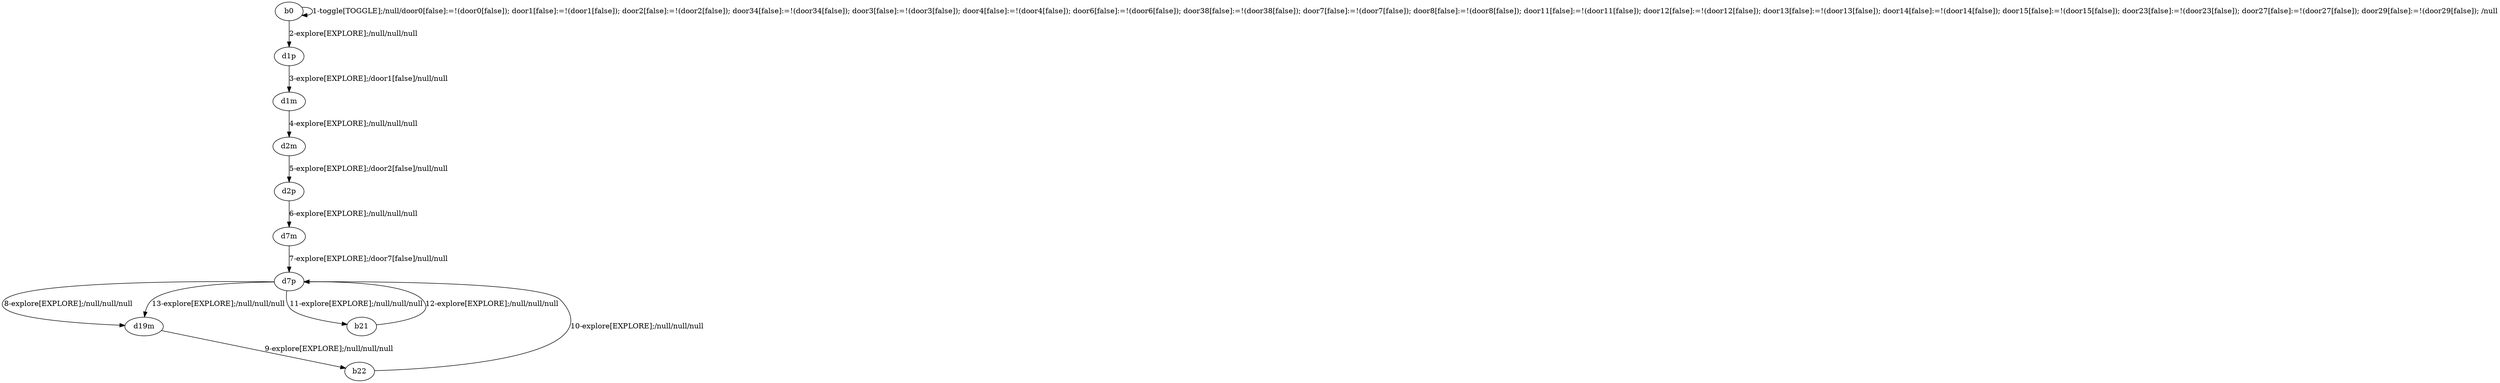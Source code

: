 # Total number of goals covered by this test: 3
# b22 --> d7p
# d19m --> b22
# b21 --> d7p

digraph g {
"b0" -> "b0" [label = "1-toggle[TOGGLE];/null/door0[false]:=!(door0[false]); door1[false]:=!(door1[false]); door2[false]:=!(door2[false]); door34[false]:=!(door34[false]); door3[false]:=!(door3[false]); door4[false]:=!(door4[false]); door6[false]:=!(door6[false]); door38[false]:=!(door38[false]); door7[false]:=!(door7[false]); door8[false]:=!(door8[false]); door11[false]:=!(door11[false]); door12[false]:=!(door12[false]); door13[false]:=!(door13[false]); door14[false]:=!(door14[false]); door15[false]:=!(door15[false]); door23[false]:=!(door23[false]); door27[false]:=!(door27[false]); door29[false]:=!(door29[false]); /null"];
"b0" -> "d1p" [label = "2-explore[EXPLORE];/null/null/null"];
"d1p" -> "d1m" [label = "3-explore[EXPLORE];/door1[false]/null/null"];
"d1m" -> "d2m" [label = "4-explore[EXPLORE];/null/null/null"];
"d2m" -> "d2p" [label = "5-explore[EXPLORE];/door2[false]/null/null"];
"d2p" -> "d7m" [label = "6-explore[EXPLORE];/null/null/null"];
"d7m" -> "d7p" [label = "7-explore[EXPLORE];/door7[false]/null/null"];
"d7p" -> "d19m" [label = "8-explore[EXPLORE];/null/null/null"];
"d19m" -> "b22" [label = "9-explore[EXPLORE];/null/null/null"];
"b22" -> "d7p" [label = "10-explore[EXPLORE];/null/null/null"];
"d7p" -> "b21" [label = "11-explore[EXPLORE];/null/null/null"];
"b21" -> "d7p" [label = "12-explore[EXPLORE];/null/null/null"];
"d7p" -> "d19m" [label = "13-explore[EXPLORE];/null/null/null"];
}